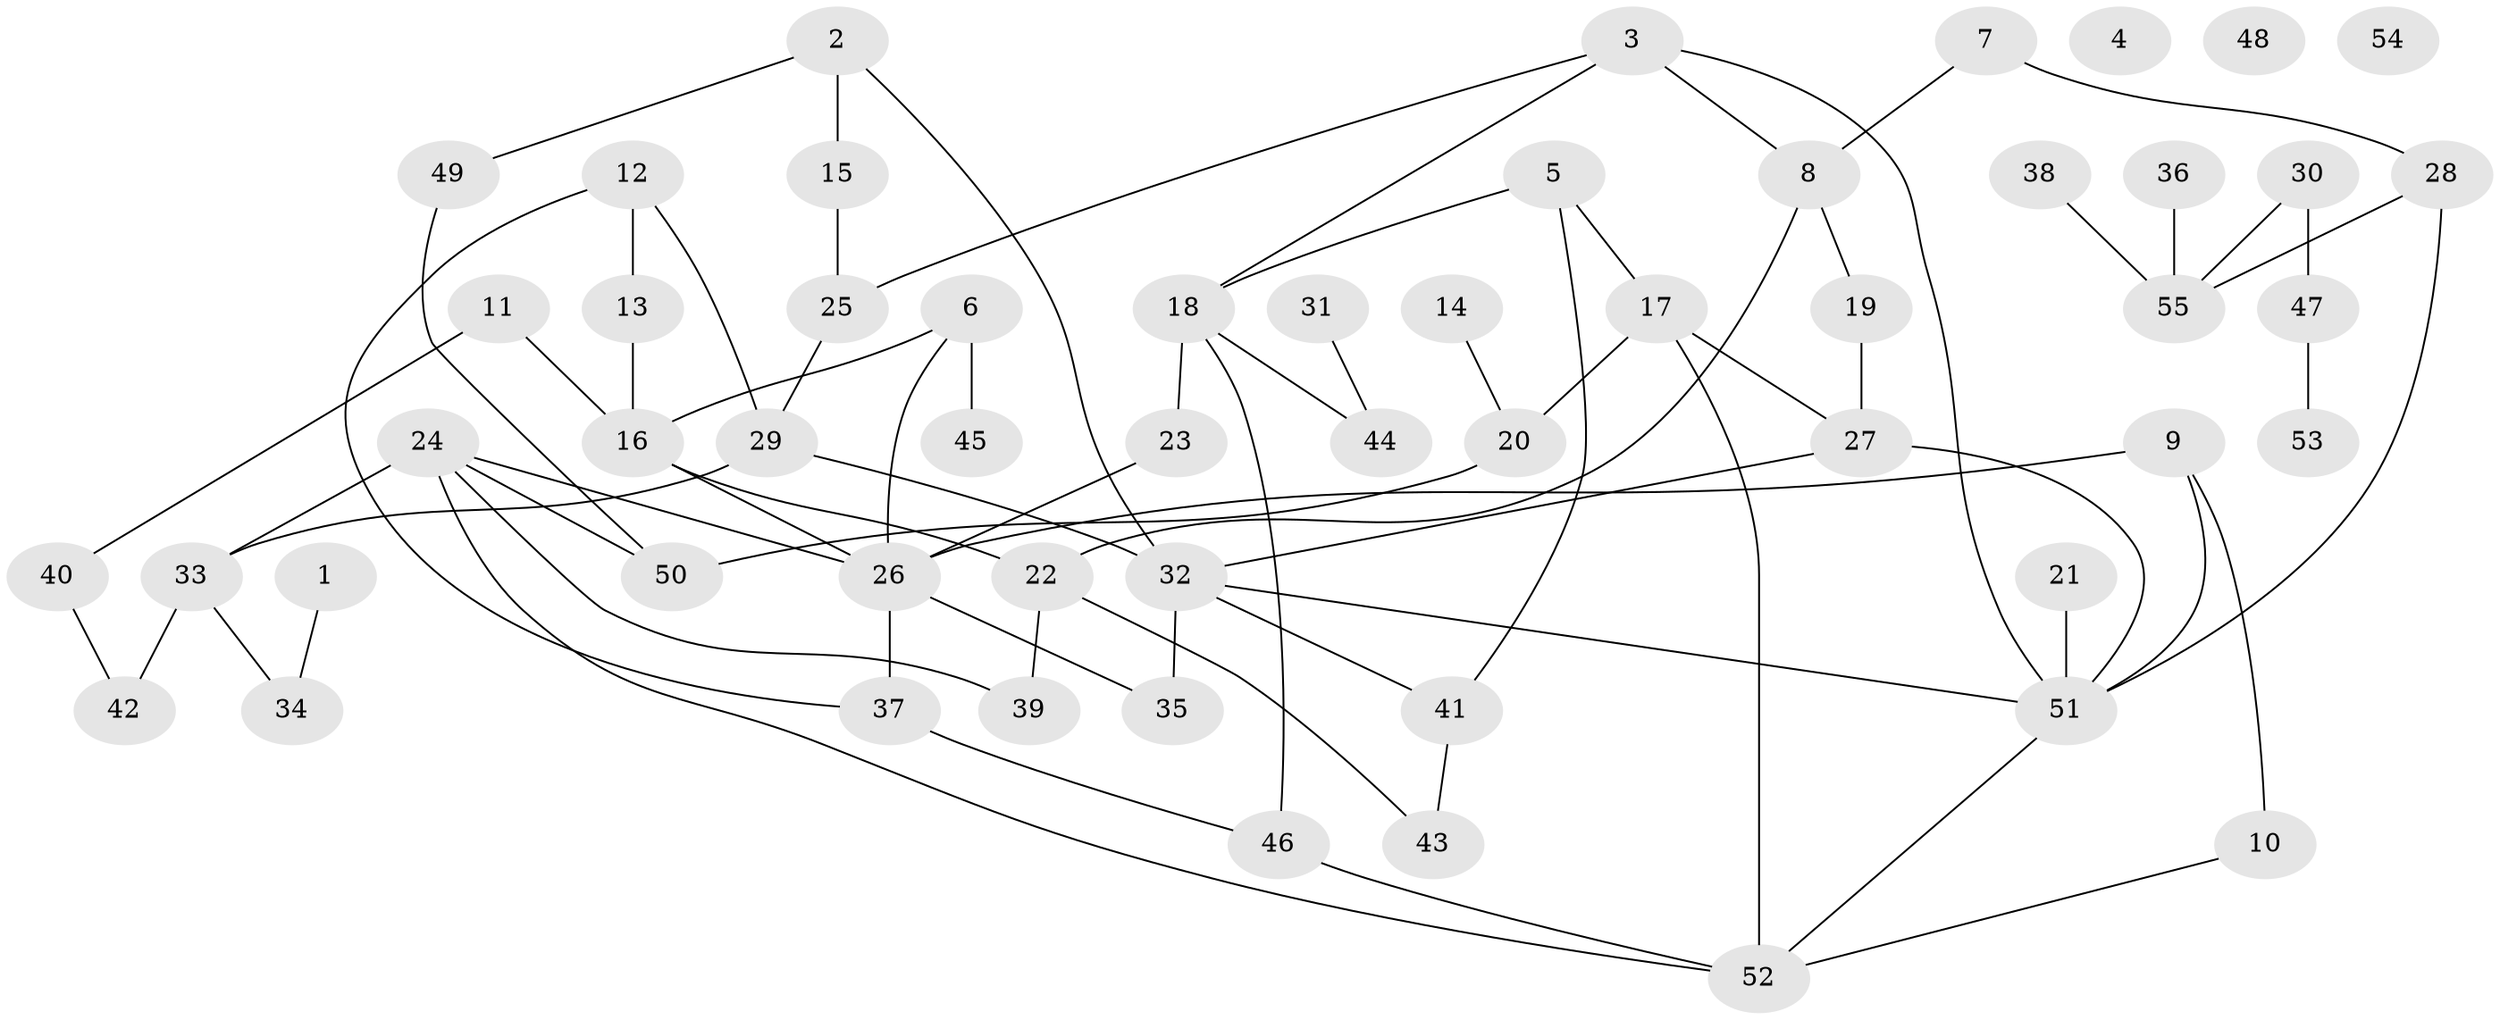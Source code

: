// Generated by graph-tools (version 1.1) at 2025/49/03/09/25 03:49:09]
// undirected, 55 vertices, 75 edges
graph export_dot {
graph [start="1"]
  node [color=gray90,style=filled];
  1;
  2;
  3;
  4;
  5;
  6;
  7;
  8;
  9;
  10;
  11;
  12;
  13;
  14;
  15;
  16;
  17;
  18;
  19;
  20;
  21;
  22;
  23;
  24;
  25;
  26;
  27;
  28;
  29;
  30;
  31;
  32;
  33;
  34;
  35;
  36;
  37;
  38;
  39;
  40;
  41;
  42;
  43;
  44;
  45;
  46;
  47;
  48;
  49;
  50;
  51;
  52;
  53;
  54;
  55;
  1 -- 34;
  2 -- 15;
  2 -- 32;
  2 -- 49;
  3 -- 8;
  3 -- 18;
  3 -- 25;
  3 -- 51;
  5 -- 17;
  5 -- 18;
  5 -- 41;
  6 -- 16;
  6 -- 26;
  6 -- 45;
  7 -- 8;
  7 -- 28;
  8 -- 19;
  8 -- 22;
  9 -- 10;
  9 -- 26;
  9 -- 51;
  10 -- 52;
  11 -- 16;
  11 -- 40;
  12 -- 13;
  12 -- 29;
  12 -- 37;
  13 -- 16;
  14 -- 20;
  15 -- 25;
  16 -- 22;
  16 -- 26;
  17 -- 20;
  17 -- 27;
  17 -- 52;
  18 -- 23;
  18 -- 44;
  18 -- 46;
  19 -- 27;
  20 -- 50;
  21 -- 51;
  22 -- 39;
  22 -- 43;
  23 -- 26;
  24 -- 26;
  24 -- 33;
  24 -- 39;
  24 -- 50;
  24 -- 52;
  25 -- 29;
  26 -- 35;
  26 -- 37;
  27 -- 32;
  27 -- 51;
  28 -- 51;
  28 -- 55;
  29 -- 32;
  29 -- 33;
  30 -- 47;
  30 -- 55;
  31 -- 44;
  32 -- 35;
  32 -- 41;
  32 -- 51;
  33 -- 34;
  33 -- 42;
  36 -- 55;
  37 -- 46;
  38 -- 55;
  40 -- 42;
  41 -- 43;
  46 -- 52;
  47 -- 53;
  49 -- 50;
  51 -- 52;
}
